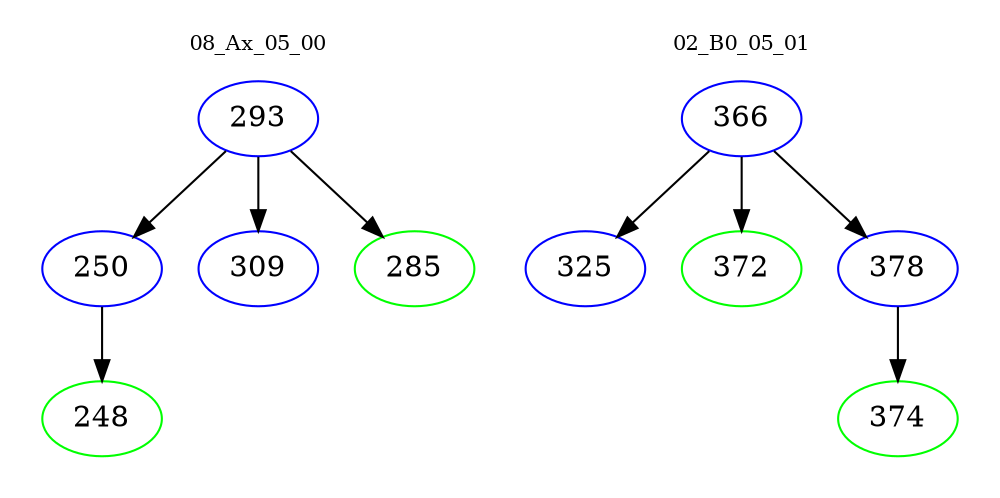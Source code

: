 digraph{
subgraph cluster_0 {
color = white
label = "08_Ax_05_00";
fontsize=10;
T0_293 [label="293", color="blue"]
T0_293 -> T0_250 [color="black"]
T0_250 [label="250", color="blue"]
T0_250 -> T0_248 [color="black"]
T0_248 [label="248", color="green"]
T0_293 -> T0_309 [color="black"]
T0_309 [label="309", color="blue"]
T0_293 -> T0_285 [color="black"]
T0_285 [label="285", color="green"]
}
subgraph cluster_1 {
color = white
label = "02_B0_05_01";
fontsize=10;
T1_366 [label="366", color="blue"]
T1_366 -> T1_325 [color="black"]
T1_325 [label="325", color="blue"]
T1_366 -> T1_372 [color="black"]
T1_372 [label="372", color="green"]
T1_366 -> T1_378 [color="black"]
T1_378 [label="378", color="blue"]
T1_378 -> T1_374 [color="black"]
T1_374 [label="374", color="green"]
}
}
